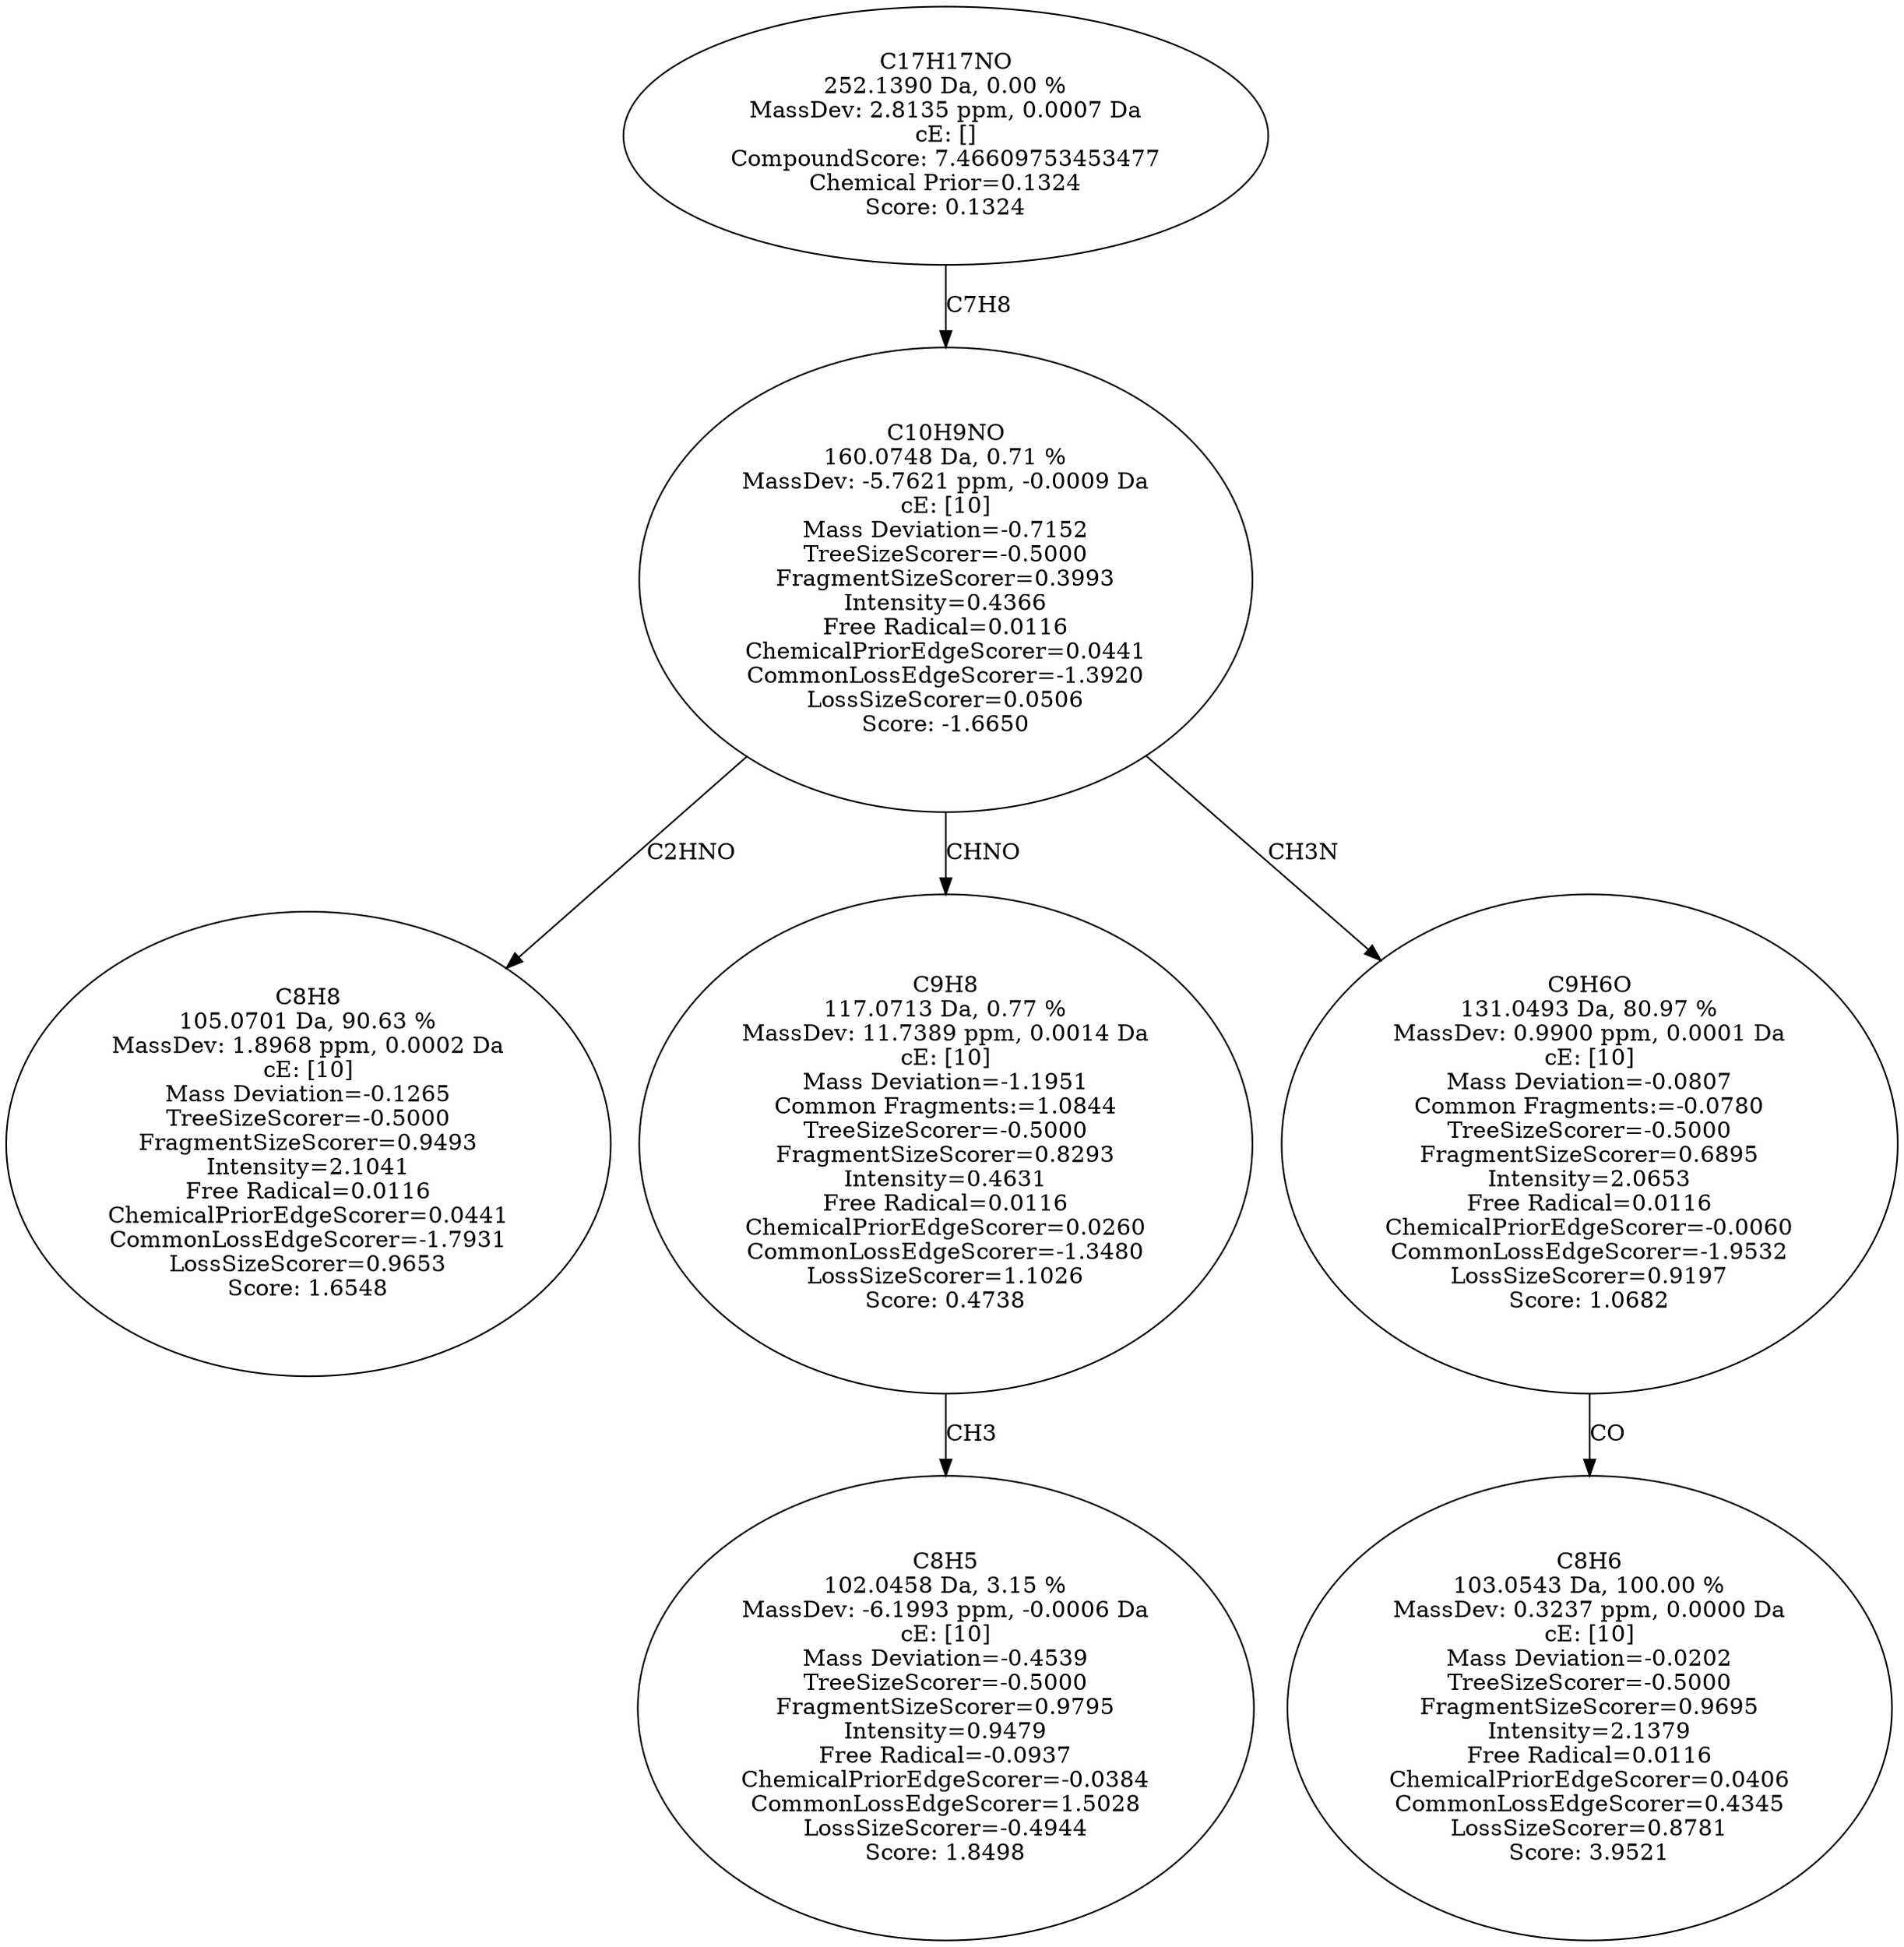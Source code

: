 strict digraph {
v1 [label="C8H8\n105.0701 Da, 90.63 %\nMassDev: 1.8968 ppm, 0.0002 Da\ncE: [10]\nMass Deviation=-0.1265\nTreeSizeScorer=-0.5000\nFragmentSizeScorer=0.9493\nIntensity=2.1041\nFree Radical=0.0116\nChemicalPriorEdgeScorer=0.0441\nCommonLossEdgeScorer=-1.7931\nLossSizeScorer=0.9653\nScore: 1.6548"];
v2 [label="C8H5\n102.0458 Da, 3.15 %\nMassDev: -6.1993 ppm, -0.0006 Da\ncE: [10]\nMass Deviation=-0.4539\nTreeSizeScorer=-0.5000\nFragmentSizeScorer=0.9795\nIntensity=0.9479\nFree Radical=-0.0937\nChemicalPriorEdgeScorer=-0.0384\nCommonLossEdgeScorer=1.5028\nLossSizeScorer=-0.4944\nScore: 1.8498"];
v3 [label="C9H8\n117.0713 Da, 0.77 %\nMassDev: 11.7389 ppm, 0.0014 Da\ncE: [10]\nMass Deviation=-1.1951\nCommon Fragments:=1.0844\nTreeSizeScorer=-0.5000\nFragmentSizeScorer=0.8293\nIntensity=0.4631\nFree Radical=0.0116\nChemicalPriorEdgeScorer=0.0260\nCommonLossEdgeScorer=-1.3480\nLossSizeScorer=1.1026\nScore: 0.4738"];
v4 [label="C8H6\n103.0543 Da, 100.00 %\nMassDev: 0.3237 ppm, 0.0000 Da\ncE: [10]\nMass Deviation=-0.0202\nTreeSizeScorer=-0.5000\nFragmentSizeScorer=0.9695\nIntensity=2.1379\nFree Radical=0.0116\nChemicalPriorEdgeScorer=0.0406\nCommonLossEdgeScorer=0.4345\nLossSizeScorer=0.8781\nScore: 3.9521"];
v5 [label="C9H6O\n131.0493 Da, 80.97 %\nMassDev: 0.9900 ppm, 0.0001 Da\ncE: [10]\nMass Deviation=-0.0807\nCommon Fragments:=-0.0780\nTreeSizeScorer=-0.5000\nFragmentSizeScorer=0.6895\nIntensity=2.0653\nFree Radical=0.0116\nChemicalPriorEdgeScorer=-0.0060\nCommonLossEdgeScorer=-1.9532\nLossSizeScorer=0.9197\nScore: 1.0682"];
v6 [label="C10H9NO\n160.0748 Da, 0.71 %\nMassDev: -5.7621 ppm, -0.0009 Da\ncE: [10]\nMass Deviation=-0.7152\nTreeSizeScorer=-0.5000\nFragmentSizeScorer=0.3993\nIntensity=0.4366\nFree Radical=0.0116\nChemicalPriorEdgeScorer=0.0441\nCommonLossEdgeScorer=-1.3920\nLossSizeScorer=0.0506\nScore: -1.6650"];
v7 [label="C17H17NO\n252.1390 Da, 0.00 %\nMassDev: 2.8135 ppm, 0.0007 Da\ncE: []\nCompoundScore: 7.46609753453477\nChemical Prior=0.1324\nScore: 0.1324"];
v6 -> v1 [label="C2HNO"];
v3 -> v2 [label="CH3"];
v6 -> v3 [label="CHNO"];
v5 -> v4 [label="CO"];
v6 -> v5 [label="CH3N"];
v7 -> v6 [label="C7H8"];
}